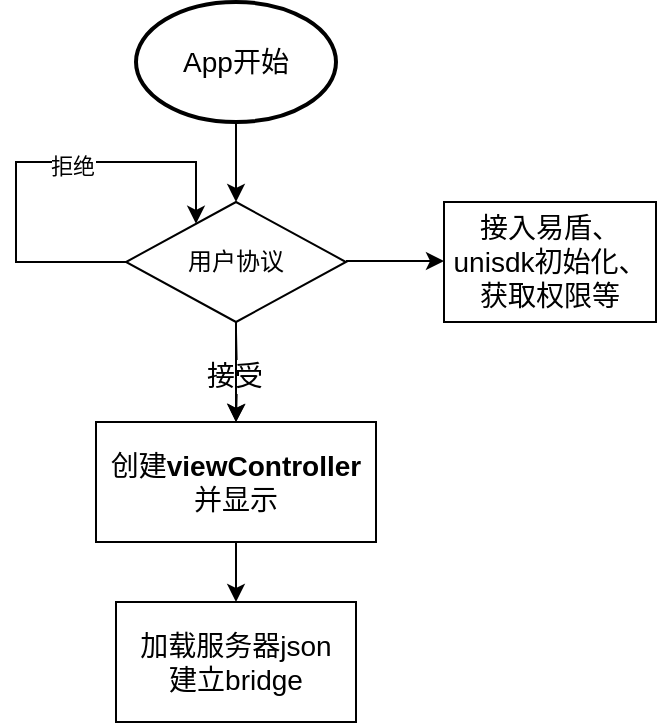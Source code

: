 <mxfile version="15.7.3" type="github" pages="3">
  <diagram id="0zNtji5Bm1usM6clEmAa" name="Page-1">
    <mxGraphModel dx="1079" dy="757" grid="1" gridSize="10" guides="1" tooltips="1" connect="1" arrows="1" fold="1" page="1" pageScale="1" pageWidth="827" pageHeight="1169" math="0" shadow="0">
      <root>
        <mxCell id="0" />
        <mxCell id="1" parent="0" />
        <mxCell id="dNukob80SHSAQVU258_d-9" style="edgeStyle=orthogonalEdgeStyle;rounded=0;orthogonalLoop=1;jettySize=auto;html=1;exitX=0.5;exitY=1;exitDx=0;exitDy=0;exitPerimeter=0;entryX=0.5;entryY=0;entryDx=0;entryDy=0;fontSize=14;" parent="1" source="dNukob80SHSAQVU258_d-1" target="NQ43_fncHJeU2ACMJRgW-8" edge="1">
          <mxGeometry relative="1" as="geometry">
            <mxPoint x="230" y="235" as="targetPoint" />
          </mxGeometry>
        </mxCell>
        <mxCell id="dNukob80SHSAQVU258_d-1" value="App开始" style="strokeWidth=2;html=1;shape=mxgraph.flowchart.start_1;whiteSpace=wrap;fontSize=14;" parent="1" vertex="1">
          <mxGeometry x="180" y="140" width="100" height="60" as="geometry" />
        </mxCell>
        <mxCell id="dNukob80SHSAQVU258_d-14" style="edgeStyle=orthogonalEdgeStyle;rounded=0;orthogonalLoop=1;jettySize=auto;html=1;exitX=1;exitY=0.5;exitDx=0;exitDy=0;entryX=0;entryY=0.5;entryDx=0;entryDy=0;fontSize=14;" parent="1" edge="1">
          <mxGeometry relative="1" as="geometry">
            <mxPoint x="285" y="269.5" as="sourcePoint" />
            <mxPoint x="334" y="269.5" as="targetPoint" />
          </mxGeometry>
        </mxCell>
        <mxCell id="dNukob80SHSAQVU258_d-15" style="edgeStyle=orthogonalEdgeStyle;rounded=0;orthogonalLoop=1;jettySize=auto;html=1;fontSize=14;" parent="1" target="dNukob80SHSAQVU258_d-10" edge="1">
          <mxGeometry relative="1" as="geometry">
            <mxPoint x="230" y="305" as="sourcePoint" />
          </mxGeometry>
        </mxCell>
        <mxCell id="dNukob80SHSAQVU258_d-16" value="接受" style="edgeLabel;html=1;align=center;verticalAlign=middle;resizable=0;points=[];fontSize=14;" parent="dNukob80SHSAQVU258_d-15" vertex="1" connectable="0">
          <mxGeometry x="-0.029" y="-2" relative="1" as="geometry">
            <mxPoint as="offset" />
          </mxGeometry>
        </mxCell>
        <mxCell id="dNukob80SHSAQVU258_d-10" value="创建&lt;b&gt;viewController&lt;/b&gt;&lt;br&gt;并显示" style="rounded=0;whiteSpace=wrap;html=1;fontSize=14;" parent="1" vertex="1">
          <mxGeometry x="160" y="350" width="140" height="60" as="geometry" />
        </mxCell>
        <mxCell id="dNukob80SHSAQVU258_d-11" value="接入易盾、unisdk初始化、获取权限等" style="rounded=0;whiteSpace=wrap;html=1;fontSize=14;" parent="1" vertex="1">
          <mxGeometry x="334" y="240" width="106" height="60" as="geometry" />
        </mxCell>
        <mxCell id="NQ43_fncHJeU2ACMJRgW-2" style="edgeStyle=orthogonalEdgeStyle;rounded=0;orthogonalLoop=1;jettySize=auto;html=1;exitX=0;exitY=0.5;exitDx=0;exitDy=0;" edge="1" parent="1" source="NQ43_fncHJeU2ACMJRgW-8" target="NQ43_fncHJeU2ACMJRgW-8">
          <mxGeometry relative="1" as="geometry">
            <mxPoint x="175" y="275" as="sourcePoint" />
            <mxPoint x="210" y="255" as="targetPoint" />
            <Array as="points">
              <mxPoint x="120" y="270" />
              <mxPoint x="120" y="220" />
              <mxPoint x="210" y="220" />
            </Array>
          </mxGeometry>
        </mxCell>
        <mxCell id="NQ43_fncHJeU2ACMJRgW-3" value="拒绝" style="edgeLabel;html=1;align=center;verticalAlign=middle;resizable=0;points=[];" vertex="1" connectable="0" parent="NQ43_fncHJeU2ACMJRgW-2">
          <mxGeometry x="0.174" y="-2" relative="1" as="geometry">
            <mxPoint as="offset" />
          </mxGeometry>
        </mxCell>
        <mxCell id="NQ43_fncHJeU2ACMJRgW-9" value="" style="edgeStyle=orthogonalEdgeStyle;rounded=0;orthogonalLoop=1;jettySize=auto;html=1;" edge="1" parent="1" source="NQ43_fncHJeU2ACMJRgW-8" target="dNukob80SHSAQVU258_d-10">
          <mxGeometry relative="1" as="geometry" />
        </mxCell>
        <mxCell id="NQ43_fncHJeU2ACMJRgW-8" value="用户协议" style="rhombus;whiteSpace=wrap;html=1;" vertex="1" parent="1">
          <mxGeometry x="175" y="240" width="110" height="60" as="geometry" />
        </mxCell>
        <mxCell id="NQ43_fncHJeU2ACMJRgW-28" style="edgeStyle=orthogonalEdgeStyle;rounded=0;orthogonalLoop=1;jettySize=auto;html=1;entryX=0.5;entryY=0;entryDx=0;entryDy=0;fontSize=14;exitX=0.5;exitY=1;exitDx=0;exitDy=0;" edge="1" parent="1" target="NQ43_fncHJeU2ACMJRgW-29" source="dNukob80SHSAQVU258_d-10">
          <mxGeometry relative="1" as="geometry">
            <mxPoint x="130" y="440" as="sourcePoint" />
          </mxGeometry>
        </mxCell>
        <mxCell id="NQ43_fncHJeU2ACMJRgW-29" value="加载服务器json&lt;br style=&quot;font-size: 14px&quot;&gt;建立bridge" style="rounded=0;whiteSpace=wrap;html=1;fontSize=14;" vertex="1" parent="1">
          <mxGeometry x="170" y="440" width="120" height="60" as="geometry" />
        </mxCell>
      </root>
    </mxGraphModel>
  </diagram>
  <diagram id="XdbtvgqvNu7m0K-4gskh" name="第 2 页">
    <mxGraphModel dx="1079" dy="757" grid="1" gridSize="10" guides="1" tooltips="1" connect="1" arrows="1" fold="1" page="1" pageScale="1" pageWidth="827" pageHeight="1169" math="0" shadow="0">
      <root>
        <mxCell id="XElLrKs_fJI2qOLERGhf-0" />
        <mxCell id="XElLrKs_fJI2qOLERGhf-1" parent="XElLrKs_fJI2qOLERGhf-0" />
        <mxCell id="XElLrKs_fJI2qOLERGhf-2" style="edgeStyle=orthogonalEdgeStyle;rounded=0;orthogonalLoop=1;jettySize=auto;html=1;fontSize=14;exitX=0.5;exitY=1;exitDx=0;exitDy=0;exitPerimeter=0;" edge="1" parent="XElLrKs_fJI2qOLERGhf-1" source="XElLrKs_fJI2qOLERGhf-13" target="XElLrKs_fJI2qOLERGhf-5">
          <mxGeometry relative="1" as="geometry">
            <mxPoint x="370" y="180" as="sourcePoint" />
          </mxGeometry>
        </mxCell>
        <mxCell id="XElLrKs_fJI2qOLERGhf-3" style="edgeStyle=orthogonalEdgeStyle;rounded=0;orthogonalLoop=1;jettySize=auto;html=1;fontSize=14;exitX=0.5;exitY=1;exitDx=0;exitDy=0;" edge="1" parent="XElLrKs_fJI2qOLERGhf-1" source="XElLrKs_fJI2qOLERGhf-14" target="XElLrKs_fJI2qOLERGhf-7">
          <mxGeometry relative="1" as="geometry">
            <mxPoint x="370" y="350" as="sourcePoint" />
          </mxGeometry>
        </mxCell>
        <mxCell id="XElLrKs_fJI2qOLERGhf-4" style="edgeStyle=orthogonalEdgeStyle;rounded=0;orthogonalLoop=1;jettySize=auto;html=1;fontSize=14;" edge="1" parent="XElLrKs_fJI2qOLERGhf-1" source="XElLrKs_fJI2qOLERGhf-5" target="XElLrKs_fJI2qOLERGhf-14">
          <mxGeometry relative="1" as="geometry" />
        </mxCell>
        <mxCell id="XElLrKs_fJI2qOLERGhf-5" value="网易/TGC闪屏" style="rounded=0;whiteSpace=wrap;html=1;fontSize=14;" vertex="1" parent="XElLrKs_fJI2qOLERGhf-1">
          <mxGeometry x="310" y="190" width="120" height="60" as="geometry" />
        </mxCell>
        <mxCell id="XElLrKs_fJI2qOLERGhf-6" style="edgeStyle=orthogonalEdgeStyle;rounded=0;orthogonalLoop=1;jettySize=auto;html=1;fontSize=14;" edge="1" parent="XElLrKs_fJI2qOLERGhf-1" source="XElLrKs_fJI2qOLERGhf-7" target="XElLrKs_fJI2qOLERGhf-11">
          <mxGeometry relative="1" as="geometry">
            <mxPoint x="370" y="430" as="targetPoint" />
          </mxGeometry>
        </mxCell>
        <mxCell id="XElLrKs_fJI2qOLERGhf-7" value="打开登录界面&lt;br style=&quot;font-size: 14px;&quot;&gt;排队" style="rounded=0;whiteSpace=wrap;html=1;fontSize=14;" vertex="1" parent="XElLrKs_fJI2qOLERGhf-1">
          <mxGeometry x="310" y="360" width="120" height="40" as="geometry" />
        </mxCell>
        <mxCell id="XElLrKs_fJI2qOLERGhf-8" style="edgeStyle=orthogonalEdgeStyle;rounded=0;orthogonalLoop=1;jettySize=auto;html=1;entryX=1;entryY=0.5;entryDx=0;entryDy=0;" edge="1" parent="XElLrKs_fJI2qOLERGhf-1" source="XElLrKs_fJI2qOLERGhf-11" target="XElLrKs_fJI2qOLERGhf-7">
          <mxGeometry relative="1" as="geometry">
            <mxPoint x="500" y="380" as="targetPoint" />
            <Array as="points">
              <mxPoint x="480" y="440" />
              <mxPoint x="480" y="380" />
            </Array>
          </mxGeometry>
        </mxCell>
        <mxCell id="XElLrKs_fJI2qOLERGhf-9" value="失败" style="edgeLabel;html=1;align=center;verticalAlign=middle;resizable=0;points=[];" vertex="1" connectable="0" parent="XElLrKs_fJI2qOLERGhf-8">
          <mxGeometry x="-0.15" relative="1" as="geometry">
            <mxPoint y="-12" as="offset" />
          </mxGeometry>
        </mxCell>
        <mxCell id="XElLrKs_fJI2qOLERGhf-10" style="edgeStyle=orthogonalEdgeStyle;rounded=0;orthogonalLoop=1;jettySize=auto;html=1;entryX=0.5;entryY=0;entryDx=0;entryDy=0;" edge="1" parent="XElLrKs_fJI2qOLERGhf-1" source="XElLrKs_fJI2qOLERGhf-11" target="XElLrKs_fJI2qOLERGhf-12">
          <mxGeometry relative="1" as="geometry">
            <mxPoint x="370" y="490" as="targetPoint" />
          </mxGeometry>
        </mxCell>
        <mxCell id="XElLrKs_fJI2qOLERGhf-11" value="&amp;nbsp;登录、计费登录" style="rounded=0;whiteSpace=wrap;html=1;fontSize=14;" vertex="1" parent="XElLrKs_fJI2qOLERGhf-1">
          <mxGeometry x="310" y="420" width="120" height="40" as="geometry" />
        </mxCell>
        <mxCell id="XElLrKs_fJI2qOLERGhf-12" value="Account加载场景" style="rounded=0;whiteSpace=wrap;html=1;fontSize=14;" vertex="1" parent="XElLrKs_fJI2qOLERGhf-1">
          <mxGeometry x="310" y="500" width="120" height="40" as="geometry" />
        </mxCell>
        <mxCell id="XElLrKs_fJI2qOLERGhf-13" value="viewControole显示" style="strokeWidth=2;html=1;shape=mxgraph.flowchart.start_1;whiteSpace=wrap;fontSize=14;" vertex="1" parent="XElLrKs_fJI2qOLERGhf-1">
          <mxGeometry x="320" y="110" width="100" height="60" as="geometry" />
        </mxCell>
        <mxCell id="XElLrKs_fJI2qOLERGhf-14" value="准备完成?" style="rhombus;whiteSpace=wrap;html=1;fontSize=14;" vertex="1" parent="XElLrKs_fJI2qOLERGhf-1">
          <mxGeometry x="315" y="280" width="110" height="60" as="geometry" />
        </mxCell>
      </root>
    </mxGraphModel>
  </diagram>
  <diagram id="JQtpKOBXFmRmWbCQkqAF" name="第 3 页">
    <mxGraphModel dx="1079" dy="757" grid="1" gridSize="10" guides="1" tooltips="1" connect="1" arrows="1" fold="1" page="1" pageScale="1" pageWidth="827" pageHeight="1169" math="0" shadow="0">
      <root>
        <mxCell id="m0FaJH8ulTKsaQKVKOO_-0" />
        <mxCell id="m0FaJH8ulTKsaQKVKOO_-1" parent="m0FaJH8ulTKsaQKVKOO_-0" />
        <mxCell id="m0FaJH8ulTKsaQKVKOO_-2" style="edgeStyle=orthogonalEdgeStyle;rounded=0;orthogonalLoop=1;jettySize=auto;html=1;entryX=0;entryY=0.5;entryDx=0;entryDy=0;fontSize=14;startArrow=block;startFill=0;endArrow=none;endFill=0;" edge="1" parent="m0FaJH8ulTKsaQKVKOO_-1" source="m0FaJH8ulTKsaQKVKOO_-3" target="m0FaJH8ulTKsaQKVKOO_-5">
          <mxGeometry relative="1" as="geometry" />
        </mxCell>
        <mxCell id="m0FaJH8ulTKsaQKVKOO_-3" value="BridgeViewController" style="rounded=0;whiteSpace=wrap;html=1;fontSize=14;" vertex="1" parent="m0FaJH8ulTKsaQKVKOO_-1">
          <mxGeometry x="100" y="280" width="160" height="50" as="geometry" />
        </mxCell>
        <mxCell id="m0FaJH8ulTKsaQKVKOO_-4" style="edgeStyle=orthogonalEdgeStyle;rounded=0;orthogonalLoop=1;jettySize=auto;html=1;entryX=0;entryY=0.5;entryDx=0;entryDy=0;fontSize=14;startArrow=block;startFill=0;endArrow=none;endFill=0;" edge="1" parent="m0FaJH8ulTKsaQKVKOO_-1" source="m0FaJH8ulTKsaQKVKOO_-5" target="m0FaJH8ulTKsaQKVKOO_-6">
          <mxGeometry relative="1" as="geometry" />
        </mxCell>
        <mxCell id="m0FaJH8ulTKsaQKVKOO_-5" value="MentalViewController" style="rounded=0;whiteSpace=wrap;html=1;fontSize=14;" vertex="1" parent="m0FaJH8ulTKsaQKVKOO_-1">
          <mxGeometry x="305" y="280" width="160" height="50" as="geometry" />
        </mxCell>
        <mxCell id="m0FaJH8ulTKsaQKVKOO_-6" value="ViewController_Netease" style="rounded=0;whiteSpace=wrap;html=1;fontSize=14;" vertex="1" parent="m0FaJH8ulTKsaQKVKOO_-1">
          <mxGeometry x="530" y="280" width="160" height="50" as="geometry" />
        </mxCell>
      </root>
    </mxGraphModel>
  </diagram>
</mxfile>
